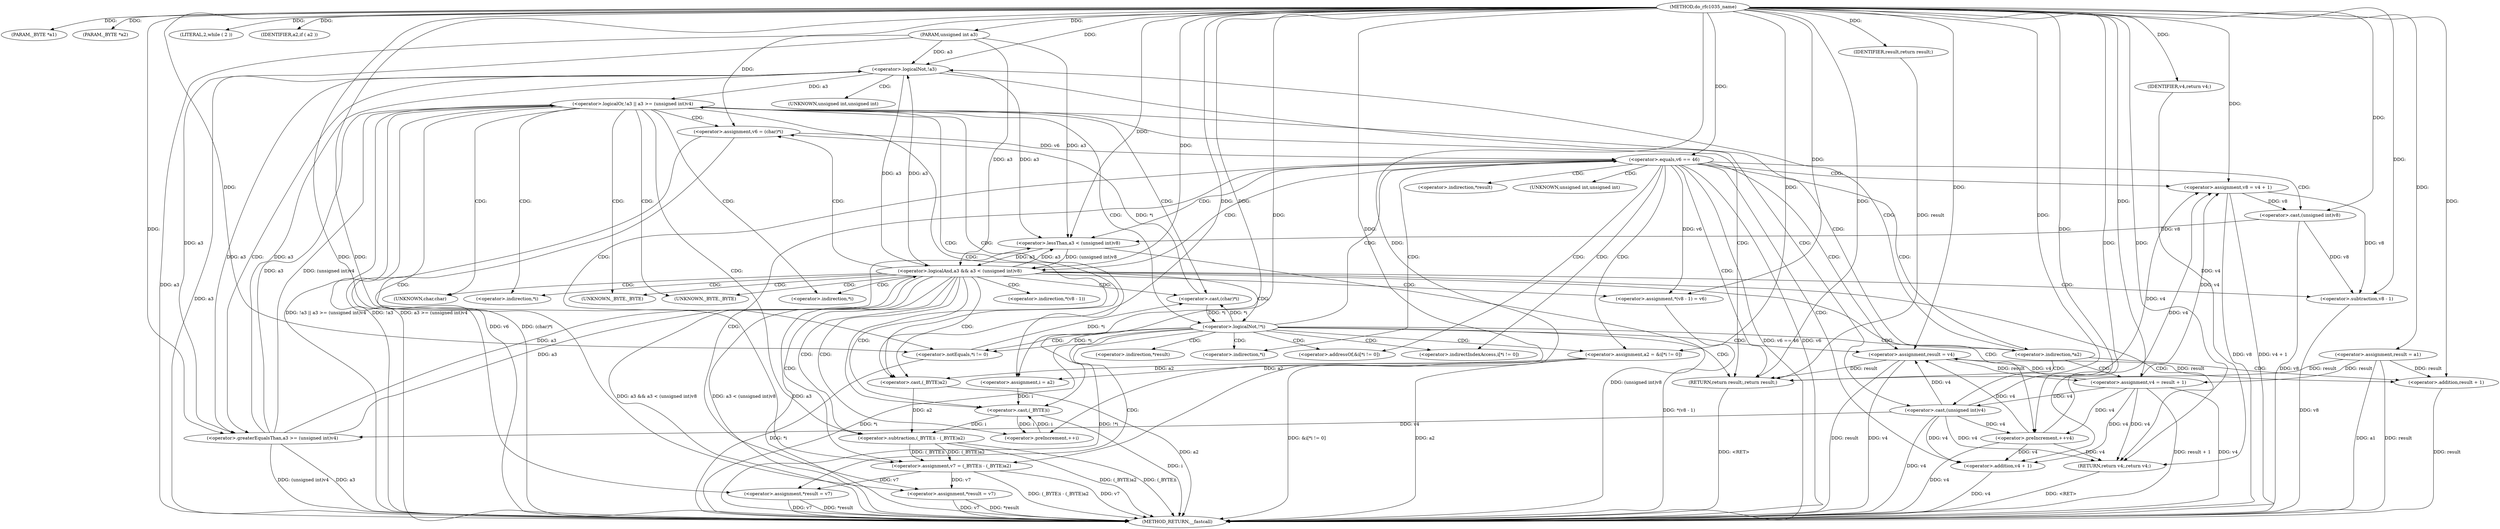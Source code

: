 digraph do_rfc1035_name {  
"1000107" [label = "(METHOD,do_rfc1035_name)" ]
"1000226" [label = "(METHOD_RETURN,__fastcall)" ]
"1000108" [label = "(PARAM,_BYTE *a1)" ]
"1000109" [label = "(PARAM,_BYTE *a2)" ]
"1000110" [label = "(PARAM,unsigned int a3)" ]
"1000118" [label = "(<operator>.assignment,result = a1)" ]
"1000122" [label = "(LITERAL,2,while ( 2 ))" ]
"1000125" [label = "(IDENTIFIER,a2,if ( a2 ))" ]
"1000131" [label = "(<operator>.assignment,v4 = result + 1)" ]
"1000133" [label = "(<operator>.addition,result + 1)" ]
"1000137" [label = "(<operator>.logicalOr,!a3 || a3 >= (unsigned int)v4)" ]
"1000138" [label = "(<operator>.logicalNot,!a3)" ]
"1000140" [label = "(<operator>.greaterEqualsThan,a3 >= (unsigned int)v4)" ]
"1000142" [label = "(<operator>.cast,(unsigned int)v4)" ]
"1000147" [label = "(<operator>.assignment,i = a2)" ]
"1000150" [label = "(<operator>.preIncrement,++i)" ]
"1000153" [label = "(<operator>.assignment,v6 = (char)*i)" ]
"1000155" [label = "(<operator>.cast,(char)*i)" ]
"1000159" [label = "(<operator>.assignment,v7 = (_BYTE)i - (_BYTE)a2)" ]
"1000161" [label = "(<operator>.subtraction,(_BYTE)i - (_BYTE)a2)" ]
"1000162" [label = "(<operator>.cast,(_BYTE)i)" ]
"1000165" [label = "(<operator>.cast,(_BYTE)a2)" ]
"1000169" [label = "(<operator>.logicalNot,!*i)" ]
"1000174" [label = "(<operator>.equals,v6 == 46)" ]
"1000178" [label = "(<operator>.assignment,*result = v7)" ]
"1000183" [label = "(<operator>.assignment,v8 = v4 + 1)" ]
"1000185" [label = "(<operator>.addition,v4 + 1)" ]
"1000189" [label = "(<operator>.logicalAnd,a3 && a3 < (unsigned int)v8)" ]
"1000191" [label = "(<operator>.lessThan,a3 < (unsigned int)v8)" ]
"1000193" [label = "(<operator>.cast,(unsigned int)v8)" ]
"1000196" [label = "(RETURN,return v4;,return v4;)" ]
"1000197" [label = "(IDENTIFIER,v4,return v4;)" ]
"1000198" [label = "(<operator>.preIncrement,++v4)" ]
"1000200" [label = "(<operator>.assignment,*(v8 - 1) = v6)" ]
"1000202" [label = "(<operator>.subtraction,v8 - 1)" ]
"1000206" [label = "(<operator>.assignment,*result = v7)" ]
"1000211" [label = "(<operator>.assignment,result = v4)" ]
"1000214" [label = "(<operator>.assignment,a2 = &i[*i != 0])" ]
"1000219" [label = "(<operator>.notEquals,*i != 0)" ]
"1000224" [label = "(RETURN,return result;,return result;)" ]
"1000225" [label = "(IDENTIFIER,result,return result;)" ]
"1000128" [label = "(<operator>.indirection,*a2)" ]
"1000143" [label = "(UNKNOWN,unsigned int,unsigned int)" ]
"1000156" [label = "(UNKNOWN,char,char)" ]
"1000157" [label = "(<operator>.indirection,*i)" ]
"1000163" [label = "(UNKNOWN,_BYTE,_BYTE)" ]
"1000166" [label = "(UNKNOWN,_BYTE,_BYTE)" ]
"1000170" [label = "(<operator>.indirection,*i)" ]
"1000179" [label = "(<operator>.indirection,*result)" ]
"1000194" [label = "(UNKNOWN,unsigned int,unsigned int)" ]
"1000201" [label = "(<operator>.indirection,*(v8 - 1))" ]
"1000207" [label = "(<operator>.indirection,*result)" ]
"1000216" [label = "(<operator>.addressOf,&i[*i != 0])" ]
"1000217" [label = "(<operator>.indirectIndexAccess,i[*i != 0])" ]
"1000220" [label = "(<operator>.indirection,*i)" ]
  "1000224" -> "1000226"  [ label = "DDG: <RET>"] 
  "1000196" -> "1000226"  [ label = "DDG: <RET>"] 
  "1000189" -> "1000226"  [ label = "DDG: a3 && a3 < (unsigned int)v8"] 
  "1000174" -> "1000226"  [ label = "DDG: v6 == 46"] 
  "1000137" -> "1000226"  [ label = "DDG: !a3"] 
  "1000169" -> "1000226"  [ label = "DDG: *i"] 
  "1000206" -> "1000226"  [ label = "DDG: v7"] 
  "1000140" -> "1000226"  [ label = "DDG: a3"] 
  "1000137" -> "1000226"  [ label = "DDG: a3 >= (unsigned int)v4"] 
  "1000214" -> "1000226"  [ label = "DDG: &i[*i != 0]"] 
  "1000153" -> "1000226"  [ label = "DDG: v6"] 
  "1000211" -> "1000226"  [ label = "DDG: result"] 
  "1000178" -> "1000226"  [ label = "DDG: v7"] 
  "1000162" -> "1000226"  [ label = "DDG: i"] 
  "1000165" -> "1000226"  [ label = "DDG: a2"] 
  "1000142" -> "1000226"  [ label = "DDG: v4"] 
  "1000159" -> "1000226"  [ label = "DDG: (_BYTE)i - (_BYTE)a2"] 
  "1000189" -> "1000226"  [ label = "DDG: a3 < (unsigned int)v8"] 
  "1000198" -> "1000226"  [ label = "DDG: v4"] 
  "1000202" -> "1000226"  [ label = "DDG: v8"] 
  "1000118" -> "1000226"  [ label = "DDG: a1"] 
  "1000138" -> "1000226"  [ label = "DDG: a3"] 
  "1000140" -> "1000226"  [ label = "DDG: (unsigned int)v4"] 
  "1000183" -> "1000226"  [ label = "DDG: v8"] 
  "1000211" -> "1000226"  [ label = "DDG: v4"] 
  "1000219" -> "1000226"  [ label = "DDG: *i"] 
  "1000137" -> "1000226"  [ label = "DDG: !a3 || a3 >= (unsigned int)v4"] 
  "1000133" -> "1000226"  [ label = "DDG: result"] 
  "1000118" -> "1000226"  [ label = "DDG: result"] 
  "1000110" -> "1000226"  [ label = "DDG: a3"] 
  "1000131" -> "1000226"  [ label = "DDG: result + 1"] 
  "1000153" -> "1000226"  [ label = "DDG: (char)*i"] 
  "1000189" -> "1000226"  [ label = "DDG: a3"] 
  "1000214" -> "1000226"  [ label = "DDG: a2"] 
  "1000183" -> "1000226"  [ label = "DDG: v4 + 1"] 
  "1000206" -> "1000226"  [ label = "DDG: *result"] 
  "1000191" -> "1000226"  [ label = "DDG: (unsigned int)v8"] 
  "1000200" -> "1000226"  [ label = "DDG: *(v8 - 1)"] 
  "1000178" -> "1000226"  [ label = "DDG: *result"] 
  "1000169" -> "1000226"  [ label = "DDG: !*i"] 
  "1000159" -> "1000226"  [ label = "DDG: v7"] 
  "1000193" -> "1000226"  [ label = "DDG: v8"] 
  "1000174" -> "1000226"  [ label = "DDG: v6"] 
  "1000161" -> "1000226"  [ label = "DDG: (_BYTE)a2"] 
  "1000161" -> "1000226"  [ label = "DDG: (_BYTE)i"] 
  "1000185" -> "1000226"  [ label = "DDG: v4"] 
  "1000131" -> "1000226"  [ label = "DDG: v4"] 
  "1000107" -> "1000108"  [ label = "DDG: "] 
  "1000107" -> "1000109"  [ label = "DDG: "] 
  "1000107" -> "1000110"  [ label = "DDG: "] 
  "1000107" -> "1000118"  [ label = "DDG: "] 
  "1000107" -> "1000122"  [ label = "DDG: "] 
  "1000107" -> "1000125"  [ label = "DDG: "] 
  "1000211" -> "1000131"  [ label = "DDG: result"] 
  "1000118" -> "1000131"  [ label = "DDG: result"] 
  "1000107" -> "1000131"  [ label = "DDG: "] 
  "1000211" -> "1000133"  [ label = "DDG: result"] 
  "1000118" -> "1000133"  [ label = "DDG: result"] 
  "1000107" -> "1000133"  [ label = "DDG: "] 
  "1000138" -> "1000137"  [ label = "DDG: a3"] 
  "1000189" -> "1000138"  [ label = "DDG: a3"] 
  "1000140" -> "1000138"  [ label = "DDG: a3"] 
  "1000110" -> "1000138"  [ label = "DDG: a3"] 
  "1000107" -> "1000138"  [ label = "DDG: "] 
  "1000140" -> "1000137"  [ label = "DDG: a3"] 
  "1000140" -> "1000137"  [ label = "DDG: (unsigned int)v4"] 
  "1000138" -> "1000140"  [ label = "DDG: a3"] 
  "1000110" -> "1000140"  [ label = "DDG: a3"] 
  "1000107" -> "1000140"  [ label = "DDG: "] 
  "1000142" -> "1000140"  [ label = "DDG: v4"] 
  "1000131" -> "1000142"  [ label = "DDG: v4"] 
  "1000107" -> "1000142"  [ label = "DDG: "] 
  "1000214" -> "1000147"  [ label = "DDG: a2"] 
  "1000107" -> "1000147"  [ label = "DDG: "] 
  "1000162" -> "1000150"  [ label = "DDG: i"] 
  "1000107" -> "1000150"  [ label = "DDG: "] 
  "1000155" -> "1000153"  [ label = "DDG: *i"] 
  "1000107" -> "1000153"  [ label = "DDG: "] 
  "1000219" -> "1000155"  [ label = "DDG: *i"] 
  "1000169" -> "1000155"  [ label = "DDG: *i"] 
  "1000161" -> "1000159"  [ label = "DDG: (_BYTE)i"] 
  "1000161" -> "1000159"  [ label = "DDG: (_BYTE)a2"] 
  "1000107" -> "1000159"  [ label = "DDG: "] 
  "1000162" -> "1000161"  [ label = "DDG: i"] 
  "1000147" -> "1000162"  [ label = "DDG: i"] 
  "1000150" -> "1000162"  [ label = "DDG: i"] 
  "1000107" -> "1000162"  [ label = "DDG: "] 
  "1000165" -> "1000161"  [ label = "DDG: a2"] 
  "1000107" -> "1000165"  [ label = "DDG: "] 
  "1000214" -> "1000165"  [ label = "DDG: a2"] 
  "1000155" -> "1000169"  [ label = "DDG: *i"] 
  "1000153" -> "1000174"  [ label = "DDG: v6"] 
  "1000107" -> "1000174"  [ label = "DDG: "] 
  "1000159" -> "1000178"  [ label = "DDG: v7"] 
  "1000107" -> "1000178"  [ label = "DDG: "] 
  "1000142" -> "1000183"  [ label = "DDG: v4"] 
  "1000198" -> "1000183"  [ label = "DDG: v4"] 
  "1000131" -> "1000183"  [ label = "DDG: v4"] 
  "1000107" -> "1000183"  [ label = "DDG: "] 
  "1000142" -> "1000185"  [ label = "DDG: v4"] 
  "1000198" -> "1000185"  [ label = "DDG: v4"] 
  "1000131" -> "1000185"  [ label = "DDG: v4"] 
  "1000107" -> "1000185"  [ label = "DDG: "] 
  "1000138" -> "1000189"  [ label = "DDG: a3"] 
  "1000140" -> "1000189"  [ label = "DDG: a3"] 
  "1000191" -> "1000189"  [ label = "DDG: a3"] 
  "1000110" -> "1000189"  [ label = "DDG: a3"] 
  "1000107" -> "1000189"  [ label = "DDG: "] 
  "1000191" -> "1000189"  [ label = "DDG: (unsigned int)v8"] 
  "1000138" -> "1000191"  [ label = "DDG: a3"] 
  "1000189" -> "1000191"  [ label = "DDG: a3"] 
  "1000140" -> "1000191"  [ label = "DDG: a3"] 
  "1000110" -> "1000191"  [ label = "DDG: a3"] 
  "1000107" -> "1000191"  [ label = "DDG: "] 
  "1000193" -> "1000191"  [ label = "DDG: v8"] 
  "1000183" -> "1000193"  [ label = "DDG: v8"] 
  "1000107" -> "1000193"  [ label = "DDG: "] 
  "1000197" -> "1000196"  [ label = "DDG: v4"] 
  "1000142" -> "1000196"  [ label = "DDG: v4"] 
  "1000198" -> "1000196"  [ label = "DDG: v4"] 
  "1000131" -> "1000196"  [ label = "DDG: v4"] 
  "1000107" -> "1000196"  [ label = "DDG: "] 
  "1000107" -> "1000197"  [ label = "DDG: "] 
  "1000107" -> "1000198"  [ label = "DDG: "] 
  "1000142" -> "1000198"  [ label = "DDG: v4"] 
  "1000131" -> "1000198"  [ label = "DDG: v4"] 
  "1000174" -> "1000200"  [ label = "DDG: v6"] 
  "1000107" -> "1000200"  [ label = "DDG: "] 
  "1000183" -> "1000202"  [ label = "DDG: v8"] 
  "1000193" -> "1000202"  [ label = "DDG: v8"] 
  "1000107" -> "1000202"  [ label = "DDG: "] 
  "1000159" -> "1000206"  [ label = "DDG: v7"] 
  "1000107" -> "1000206"  [ label = "DDG: "] 
  "1000142" -> "1000211"  [ label = "DDG: v4"] 
  "1000198" -> "1000211"  [ label = "DDG: v4"] 
  "1000131" -> "1000211"  [ label = "DDG: v4"] 
  "1000107" -> "1000211"  [ label = "DDG: "] 
  "1000107" -> "1000214"  [ label = "DDG: "] 
  "1000169" -> "1000219"  [ label = "DDG: *i"] 
  "1000107" -> "1000219"  [ label = "DDG: "] 
  "1000225" -> "1000224"  [ label = "DDG: result"] 
  "1000211" -> "1000224"  [ label = "DDG: result"] 
  "1000118" -> "1000224"  [ label = "DDG: result"] 
  "1000107" -> "1000224"  [ label = "DDG: "] 
  "1000107" -> "1000225"  [ label = "DDG: "] 
  "1000128" -> "1000224"  [ label = "CDG: "] 
  "1000128" -> "1000138"  [ label = "CDG: "] 
  "1000128" -> "1000137"  [ label = "CDG: "] 
  "1000128" -> "1000133"  [ label = "CDG: "] 
  "1000128" -> "1000131"  [ label = "CDG: "] 
  "1000137" -> "1000170"  [ label = "CDG: "] 
  "1000137" -> "1000169"  [ label = "CDG: "] 
  "1000137" -> "1000166"  [ label = "CDG: "] 
  "1000137" -> "1000165"  [ label = "CDG: "] 
  "1000137" -> "1000163"  [ label = "CDG: "] 
  "1000137" -> "1000162"  [ label = "CDG: "] 
  "1000137" -> "1000161"  [ label = "CDG: "] 
  "1000137" -> "1000224"  [ label = "CDG: "] 
  "1000137" -> "1000159"  [ label = "CDG: "] 
  "1000137" -> "1000157"  [ label = "CDG: "] 
  "1000137" -> "1000156"  [ label = "CDG: "] 
  "1000137" -> "1000155"  [ label = "CDG: "] 
  "1000137" -> "1000153"  [ label = "CDG: "] 
  "1000137" -> "1000147"  [ label = "CDG: "] 
  "1000138" -> "1000143"  [ label = "CDG: "] 
  "1000138" -> "1000142"  [ label = "CDG: "] 
  "1000138" -> "1000140"  [ label = "CDG: "] 
  "1000169" -> "1000174"  [ label = "CDG: "] 
  "1000169" -> "1000207"  [ label = "CDG: "] 
  "1000169" -> "1000206"  [ label = "CDG: "] 
  "1000169" -> "1000220"  [ label = "CDG: "] 
  "1000169" -> "1000219"  [ label = "CDG: "] 
  "1000169" -> "1000217"  [ label = "CDG: "] 
  "1000169" -> "1000216"  [ label = "CDG: "] 
  "1000169" -> "1000214"  [ label = "CDG: "] 
  "1000169" -> "1000211"  [ label = "CDG: "] 
  "1000169" -> "1000224"  [ label = "CDG: "] 
  "1000169" -> "1000128"  [ label = "CDG: "] 
  "1000174" -> "1000189"  [ label = "CDG: "] 
  "1000174" -> "1000185"  [ label = "CDG: "] 
  "1000174" -> "1000183"  [ label = "CDG: "] 
  "1000174" -> "1000179"  [ label = "CDG: "] 
  "1000174" -> "1000178"  [ label = "CDG: "] 
  "1000174" -> "1000220"  [ label = "CDG: "] 
  "1000174" -> "1000219"  [ label = "CDG: "] 
  "1000174" -> "1000217"  [ label = "CDG: "] 
  "1000174" -> "1000216"  [ label = "CDG: "] 
  "1000174" -> "1000214"  [ label = "CDG: "] 
  "1000174" -> "1000211"  [ label = "CDG: "] 
  "1000174" -> "1000191"  [ label = "CDG: "] 
  "1000174" -> "1000194"  [ label = "CDG: "] 
  "1000174" -> "1000193"  [ label = "CDG: "] 
  "1000174" -> "1000224"  [ label = "CDG: "] 
  "1000174" -> "1000128"  [ label = "CDG: "] 
  "1000189" -> "1000170"  [ label = "CDG: "] 
  "1000189" -> "1000169"  [ label = "CDG: "] 
  "1000189" -> "1000166"  [ label = "CDG: "] 
  "1000189" -> "1000165"  [ label = "CDG: "] 
  "1000189" -> "1000163"  [ label = "CDG: "] 
  "1000189" -> "1000162"  [ label = "CDG: "] 
  "1000189" -> "1000161"  [ label = "CDG: "] 
  "1000189" -> "1000202"  [ label = "CDG: "] 
  "1000189" -> "1000201"  [ label = "CDG: "] 
  "1000189" -> "1000200"  [ label = "CDG: "] 
  "1000189" -> "1000198"  [ label = "CDG: "] 
  "1000189" -> "1000196"  [ label = "CDG: "] 
  "1000189" -> "1000159"  [ label = "CDG: "] 
  "1000189" -> "1000157"  [ label = "CDG: "] 
  "1000189" -> "1000156"  [ label = "CDG: "] 
  "1000189" -> "1000155"  [ label = "CDG: "] 
  "1000189" -> "1000153"  [ label = "CDG: "] 
  "1000189" -> "1000150"  [ label = "CDG: "] 
}
